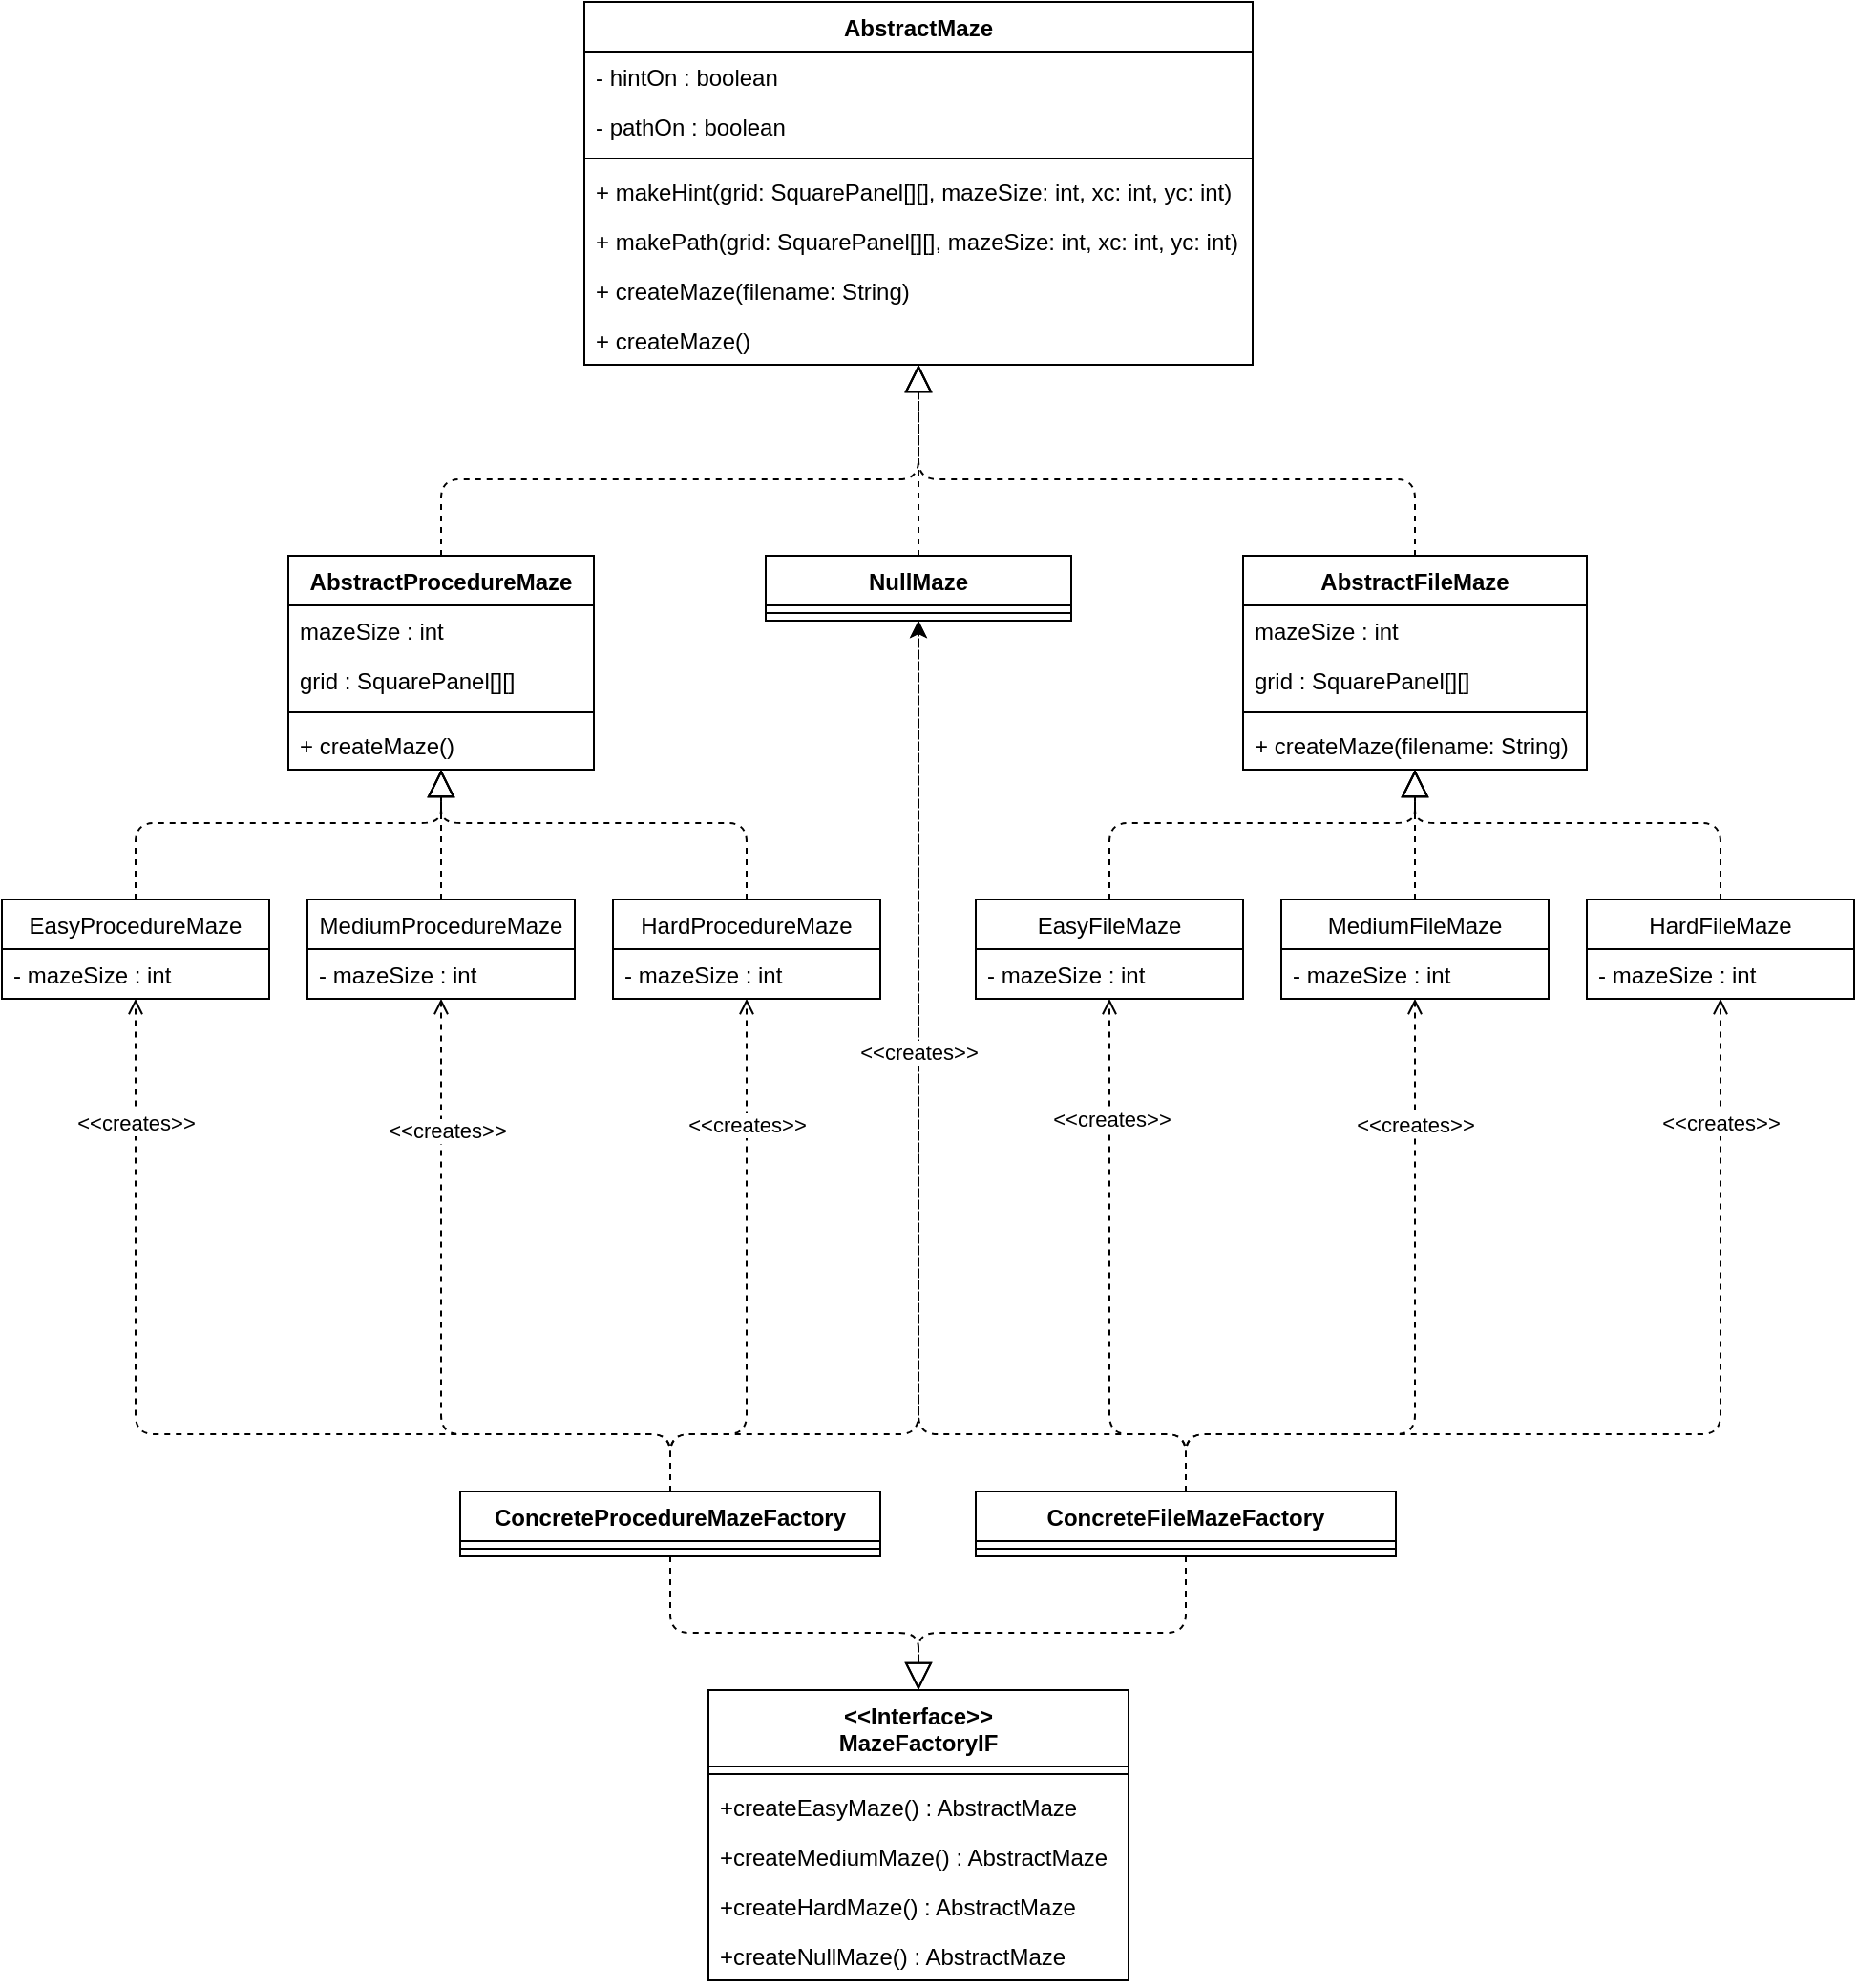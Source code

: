 <mxfile version="14.5.1" type="device"><diagram id="VEP00qLJtgZeo6yk8h0T" name="Page-1"><mxGraphModel dx="1024" dy="1692" grid="1" gridSize="10" guides="1" tooltips="1" connect="1" arrows="1" fold="1" page="1" pageScale="1" pageWidth="850" pageHeight="1100" math="0" shadow="0"><root><mxCell id="0"/><mxCell id="1" parent="0"/><mxCell id="Vpfd9LCFVrgCphMwSVK6-1" value="AbstractMaze" style="swimlane;fontStyle=1;align=center;verticalAlign=top;childLayout=stackLayout;horizontal=1;startSize=26;horizontalStack=0;resizeParent=1;resizeParentMax=0;resizeLast=0;collapsible=1;marginBottom=0;" parent="1" vertex="1"><mxGeometry x="305" y="-30" width="350" height="190" as="geometry"><mxRectangle x="320" y="40" width="110" height="26" as="alternateBounds"/></mxGeometry></mxCell><mxCell id="Vpfd9LCFVrgCphMwSVK6-5" value="- hintOn : boolean" style="text;strokeColor=none;fillColor=none;align=left;verticalAlign=top;spacingLeft=4;spacingRight=4;overflow=hidden;rotatable=0;points=[[0,0.5],[1,0.5]];portConstraint=eastwest;" parent="Vpfd9LCFVrgCphMwSVK6-1" vertex="1"><mxGeometry y="26" width="350" height="26" as="geometry"/></mxCell><mxCell id="Vpfd9LCFVrgCphMwSVK6-6" value="- pathOn : boolean" style="text;strokeColor=none;fillColor=none;align=left;verticalAlign=top;spacingLeft=4;spacingRight=4;overflow=hidden;rotatable=0;points=[[0,0.5],[1,0.5]];portConstraint=eastwest;" parent="Vpfd9LCFVrgCphMwSVK6-1" vertex="1"><mxGeometry y="52" width="350" height="26" as="geometry"/></mxCell><mxCell id="Vpfd9LCFVrgCphMwSVK6-3" value="" style="line;strokeWidth=1;fillColor=none;align=left;verticalAlign=middle;spacingTop=-1;spacingLeft=3;spacingRight=3;rotatable=0;labelPosition=right;points=[];portConstraint=eastwest;" parent="Vpfd9LCFVrgCphMwSVK6-1" vertex="1"><mxGeometry y="78" width="350" height="8" as="geometry"/></mxCell><mxCell id="Vpfd9LCFVrgCphMwSVK6-4" value="+ makeHint(grid: SquarePanel[][], mazeSize: int, xc: int, yc: int)" style="text;strokeColor=none;fillColor=none;align=left;verticalAlign=top;spacingLeft=4;spacingRight=4;overflow=hidden;rotatable=0;points=[[0,0.5],[1,0.5]];portConstraint=eastwest;" parent="Vpfd9LCFVrgCphMwSVK6-1" vertex="1"><mxGeometry y="86" width="350" height="26" as="geometry"/></mxCell><mxCell id="Vpfd9LCFVrgCphMwSVK6-7" value="+ makePath(grid: SquarePanel[][], mazeSize: int, xc: int, yc: int)" style="text;strokeColor=none;fillColor=none;align=left;verticalAlign=top;spacingLeft=4;spacingRight=4;overflow=hidden;rotatable=0;points=[[0,0.5],[1,0.5]];portConstraint=eastwest;" parent="Vpfd9LCFVrgCphMwSVK6-1" vertex="1"><mxGeometry y="112" width="350" height="26" as="geometry"/></mxCell><mxCell id="Vpfd9LCFVrgCphMwSVK6-40" value="+ createMaze(filename: String)" style="text;strokeColor=none;fillColor=none;align=left;verticalAlign=top;spacingLeft=4;spacingRight=4;overflow=hidden;rotatable=0;points=[[0,0.5],[1,0.5]];portConstraint=eastwest;" parent="Vpfd9LCFVrgCphMwSVK6-1" vertex="1"><mxGeometry y="138" width="350" height="26" as="geometry"/></mxCell><mxCell id="Vpfd9LCFVrgCphMwSVK6-41" value="+ createMaze()" style="text;strokeColor=none;fillColor=none;align=left;verticalAlign=top;spacingLeft=4;spacingRight=4;overflow=hidden;rotatable=0;points=[[0,0.5],[1,0.5]];portConstraint=eastwest;" parent="Vpfd9LCFVrgCphMwSVK6-1" vertex="1"><mxGeometry y="164" width="350" height="26" as="geometry"/></mxCell><mxCell id="Vpfd9LCFVrgCphMwSVK6-8" value="AbstractProcedureMaze" style="swimlane;fontStyle=1;align=center;verticalAlign=top;childLayout=stackLayout;horizontal=1;startSize=26;horizontalStack=0;resizeParent=1;resizeParentMax=0;resizeLast=0;collapsible=1;marginBottom=0;" parent="1" vertex="1"><mxGeometry x="150" y="260" width="160" height="112" as="geometry"><mxRectangle x="150" y="260" width="170" height="26" as="alternateBounds"/></mxGeometry></mxCell><mxCell id="Vpfd9LCFVrgCphMwSVK6-12" value="mazeSize : int" style="text;strokeColor=none;fillColor=none;align=left;verticalAlign=top;spacingLeft=4;spacingRight=4;overflow=hidden;rotatable=0;points=[[0,0.5],[1,0.5]];portConstraint=eastwest;" parent="Vpfd9LCFVrgCphMwSVK6-8" vertex="1"><mxGeometry y="26" width="160" height="26" as="geometry"/></mxCell><mxCell id="Vpfd9LCFVrgCphMwSVK6-13" value="grid : SquarePanel[][]" style="text;strokeColor=none;fillColor=none;align=left;verticalAlign=top;spacingLeft=4;spacingRight=4;overflow=hidden;rotatable=0;points=[[0,0.5],[1,0.5]];portConstraint=eastwest;" parent="Vpfd9LCFVrgCphMwSVK6-8" vertex="1"><mxGeometry y="52" width="160" height="26" as="geometry"/></mxCell><mxCell id="Vpfd9LCFVrgCphMwSVK6-10" value="" style="line;strokeWidth=1;fillColor=none;align=left;verticalAlign=middle;spacingTop=-1;spacingLeft=3;spacingRight=3;rotatable=0;labelPosition=right;points=[];portConstraint=eastwest;" parent="Vpfd9LCFVrgCphMwSVK6-8" vertex="1"><mxGeometry y="78" width="160" height="8" as="geometry"/></mxCell><mxCell id="Vpfd9LCFVrgCphMwSVK6-11" value="+ createMaze()" style="text;strokeColor=none;fillColor=none;align=left;verticalAlign=top;spacingLeft=4;spacingRight=4;overflow=hidden;rotatable=0;points=[[0,0.5],[1,0.5]];portConstraint=eastwest;" parent="Vpfd9LCFVrgCphMwSVK6-8" vertex="1"><mxGeometry y="86" width="160" height="26" as="geometry"/></mxCell><mxCell id="Vpfd9LCFVrgCphMwSVK6-14" value="AbstractFileMaze" style="swimlane;fontStyle=1;align=center;verticalAlign=top;childLayout=stackLayout;horizontal=1;startSize=26;horizontalStack=0;resizeParent=1;resizeParentMax=0;resizeLast=0;collapsible=1;marginBottom=0;" parent="1" vertex="1"><mxGeometry x="650" y="260" width="180" height="112" as="geometry"><mxRectangle x="650" y="260" width="130" height="26" as="alternateBounds"/></mxGeometry></mxCell><mxCell id="Vpfd9LCFVrgCphMwSVK6-15" value="mazeSize : int" style="text;strokeColor=none;fillColor=none;align=left;verticalAlign=top;spacingLeft=4;spacingRight=4;overflow=hidden;rotatable=0;points=[[0,0.5],[1,0.5]];portConstraint=eastwest;" parent="Vpfd9LCFVrgCphMwSVK6-14" vertex="1"><mxGeometry y="26" width="180" height="26" as="geometry"/></mxCell><mxCell id="Vpfd9LCFVrgCphMwSVK6-16" value="grid : SquarePanel[][]" style="text;strokeColor=none;fillColor=none;align=left;verticalAlign=top;spacingLeft=4;spacingRight=4;overflow=hidden;rotatable=0;points=[[0,0.5],[1,0.5]];portConstraint=eastwest;" parent="Vpfd9LCFVrgCphMwSVK6-14" vertex="1"><mxGeometry y="52" width="180" height="26" as="geometry"/></mxCell><mxCell id="Vpfd9LCFVrgCphMwSVK6-17" value="" style="line;strokeWidth=1;fillColor=none;align=left;verticalAlign=middle;spacingTop=-1;spacingLeft=3;spacingRight=3;rotatable=0;labelPosition=right;points=[];portConstraint=eastwest;" parent="Vpfd9LCFVrgCphMwSVK6-14" vertex="1"><mxGeometry y="78" width="180" height="8" as="geometry"/></mxCell><mxCell id="Vpfd9LCFVrgCphMwSVK6-18" value="+ createMaze(filename: String)" style="text;strokeColor=none;fillColor=none;align=left;verticalAlign=top;spacingLeft=4;spacingRight=4;overflow=hidden;rotatable=0;points=[[0,0.5],[1,0.5]];portConstraint=eastwest;" parent="Vpfd9LCFVrgCphMwSVK6-14" vertex="1"><mxGeometry y="86" width="180" height="26" as="geometry"/></mxCell><mxCell id="Vpfd9LCFVrgCphMwSVK6-19" value="EasyProcedureMaze" style="swimlane;fontStyle=0;childLayout=stackLayout;horizontal=1;startSize=26;fillColor=none;horizontalStack=0;resizeParent=1;resizeParentMax=0;resizeLast=0;collapsible=1;marginBottom=0;" parent="1" vertex="1"><mxGeometry y="440" width="140" height="52" as="geometry"><mxRectangle y="440" width="140" height="26" as="alternateBounds"/></mxGeometry></mxCell><mxCell id="Vpfd9LCFVrgCphMwSVK6-20" value="- mazeSize : int" style="text;strokeColor=none;fillColor=none;align=left;verticalAlign=top;spacingLeft=4;spacingRight=4;overflow=hidden;rotatable=0;points=[[0,0.5],[1,0.5]];portConstraint=eastwest;" parent="Vpfd9LCFVrgCphMwSVK6-19" vertex="1"><mxGeometry y="26" width="140" height="26" as="geometry"/></mxCell><mxCell id="Vpfd9LCFVrgCphMwSVK6-23" value="MediumProcedureMaze" style="swimlane;fontStyle=0;childLayout=stackLayout;horizontal=1;startSize=26;fillColor=none;horizontalStack=0;resizeParent=1;resizeParentMax=0;resizeLast=0;collapsible=1;marginBottom=0;" parent="1" vertex="1"><mxGeometry x="160" y="440" width="140" height="52" as="geometry"><mxRectangle x="160" y="440" width="160" height="26" as="alternateBounds"/></mxGeometry></mxCell><mxCell id="Vpfd9LCFVrgCphMwSVK6-24" value="- mazeSize : int" style="text;strokeColor=none;fillColor=none;align=left;verticalAlign=top;spacingLeft=4;spacingRight=4;overflow=hidden;rotatable=0;points=[[0,0.5],[1,0.5]];portConstraint=eastwest;" parent="Vpfd9LCFVrgCphMwSVK6-23" vertex="1"><mxGeometry y="26" width="140" height="26" as="geometry"/></mxCell><mxCell id="Vpfd9LCFVrgCphMwSVK6-25" value="HardProcedureMaze" style="swimlane;fontStyle=0;childLayout=stackLayout;horizontal=1;startSize=26;fillColor=none;horizontalStack=0;resizeParent=1;resizeParentMax=0;resizeLast=0;collapsible=1;marginBottom=0;" parent="1" vertex="1"><mxGeometry x="320" y="440" width="140" height="52" as="geometry"><mxRectangle x="320" y="440" width="140" height="26" as="alternateBounds"/></mxGeometry></mxCell><mxCell id="Vpfd9LCFVrgCphMwSVK6-26" value="- mazeSize : int" style="text;strokeColor=none;fillColor=none;align=left;verticalAlign=top;spacingLeft=4;spacingRight=4;overflow=hidden;rotatable=0;points=[[0,0.5],[1,0.5]];portConstraint=eastwest;" parent="Vpfd9LCFVrgCphMwSVK6-25" vertex="1"><mxGeometry y="26" width="140" height="26" as="geometry"/></mxCell><mxCell id="Vpfd9LCFVrgCphMwSVK6-27" value="EasyFileMaze" style="swimlane;fontStyle=0;childLayout=stackLayout;horizontal=1;startSize=26;fillColor=none;horizontalStack=0;resizeParent=1;resizeParentMax=0;resizeLast=0;collapsible=1;marginBottom=0;" parent="1" vertex="1"><mxGeometry x="510" y="440" width="140" height="52" as="geometry"><mxRectangle x="510" y="440" width="110" height="26" as="alternateBounds"/></mxGeometry></mxCell><mxCell id="Vpfd9LCFVrgCphMwSVK6-28" value="- mazeSize : int" style="text;strokeColor=none;fillColor=none;align=left;verticalAlign=top;spacingLeft=4;spacingRight=4;overflow=hidden;rotatable=0;points=[[0,0.5],[1,0.5]];portConstraint=eastwest;" parent="Vpfd9LCFVrgCphMwSVK6-27" vertex="1"><mxGeometry y="26" width="140" height="26" as="geometry"/></mxCell><mxCell id="Vpfd9LCFVrgCphMwSVK6-29" value="MediumFileMaze" style="swimlane;fontStyle=0;childLayout=stackLayout;horizontal=1;startSize=26;fillColor=none;horizontalStack=0;resizeParent=1;resizeParentMax=0;resizeLast=0;collapsible=1;marginBottom=0;" parent="1" vertex="1"><mxGeometry x="670" y="440" width="140" height="52" as="geometry"><mxRectangle x="670" y="440" width="120" height="26" as="alternateBounds"/></mxGeometry></mxCell><mxCell id="Vpfd9LCFVrgCphMwSVK6-30" value="- mazeSize : int" style="text;strokeColor=none;fillColor=none;align=left;verticalAlign=top;spacingLeft=4;spacingRight=4;overflow=hidden;rotatable=0;points=[[0,0.5],[1,0.5]];portConstraint=eastwest;" parent="Vpfd9LCFVrgCphMwSVK6-29" vertex="1"><mxGeometry y="26" width="140" height="26" as="geometry"/></mxCell><mxCell id="Vpfd9LCFVrgCphMwSVK6-31" value="HardFileMaze" style="swimlane;fontStyle=0;childLayout=stackLayout;horizontal=1;startSize=26;fillColor=none;horizontalStack=0;resizeParent=1;resizeParentMax=0;resizeLast=0;collapsible=1;marginBottom=0;" parent="1" vertex="1"><mxGeometry x="830" y="440" width="140" height="52" as="geometry"><mxRectangle x="830" y="440" width="110" height="26" as="alternateBounds"/></mxGeometry></mxCell><mxCell id="Vpfd9LCFVrgCphMwSVK6-32" value="- mazeSize : int" style="text;strokeColor=none;fillColor=none;align=left;verticalAlign=top;spacingLeft=4;spacingRight=4;overflow=hidden;rotatable=0;points=[[0,0.5],[1,0.5]];portConstraint=eastwest;" parent="Vpfd9LCFVrgCphMwSVK6-31" vertex="1"><mxGeometry y="26" width="140" height="26" as="geometry"/></mxCell><mxCell id="Vpfd9LCFVrgCphMwSVK6-34" value="&lt;&lt;Interface&gt;&gt;&#10;MazeFactoryIF" style="swimlane;fontStyle=1;align=center;verticalAlign=top;childLayout=stackLayout;horizontal=1;startSize=40;horizontalStack=0;resizeParent=1;resizeParentMax=0;resizeLast=0;collapsible=1;marginBottom=0;" parent="1" vertex="1"><mxGeometry x="370" y="854" width="220" height="152" as="geometry"><mxRectangle x="1160" y="120" width="120" height="40" as="alternateBounds"/></mxGeometry></mxCell><mxCell id="Vpfd9LCFVrgCphMwSVK6-36" value="" style="line;strokeWidth=1;fillColor=none;align=left;verticalAlign=middle;spacingTop=-1;spacingLeft=3;spacingRight=3;rotatable=0;labelPosition=right;points=[];portConstraint=eastwest;" parent="Vpfd9LCFVrgCphMwSVK6-34" vertex="1"><mxGeometry y="40" width="220" height="8" as="geometry"/></mxCell><mxCell id="Vpfd9LCFVrgCphMwSVK6-37" value="+createEasyMaze() : AbstractMaze" style="text;strokeColor=none;fillColor=none;align=left;verticalAlign=top;spacingLeft=4;spacingRight=4;overflow=hidden;rotatable=0;points=[[0,0.5],[1,0.5]];portConstraint=eastwest;" parent="Vpfd9LCFVrgCphMwSVK6-34" vertex="1"><mxGeometry y="48" width="220" height="26" as="geometry"/></mxCell><mxCell id="Vpfd9LCFVrgCphMwSVK6-39" value="+createMediumMaze() : AbstractMaze" style="text;strokeColor=none;fillColor=none;align=left;verticalAlign=top;spacingLeft=4;spacingRight=4;overflow=hidden;rotatable=0;points=[[0,0.5],[1,0.5]];portConstraint=eastwest;" parent="Vpfd9LCFVrgCphMwSVK6-34" vertex="1"><mxGeometry y="74" width="220" height="26" as="geometry"/></mxCell><mxCell id="Vpfd9LCFVrgCphMwSVK6-38" value="+createHardMaze() : AbstractMaze" style="text;strokeColor=none;fillColor=none;align=left;verticalAlign=top;spacingLeft=4;spacingRight=4;overflow=hidden;rotatable=0;points=[[0,0.5],[1,0.5]];portConstraint=eastwest;" parent="Vpfd9LCFVrgCphMwSVK6-34" vertex="1"><mxGeometry y="100" width="220" height="26" as="geometry"/></mxCell><mxCell id="Vpfd9LCFVrgCphMwSVK6-55" value="+createNullMaze() : AbstractMaze" style="text;strokeColor=none;fillColor=none;align=left;verticalAlign=top;spacingLeft=4;spacingRight=4;overflow=hidden;rotatable=0;points=[[0,0.5],[1,0.5]];portConstraint=eastwest;" parent="Vpfd9LCFVrgCphMwSVK6-34" vertex="1"><mxGeometry y="126" width="220" height="26" as="geometry"/></mxCell><mxCell id="Vpfd9LCFVrgCphMwSVK6-42" value="NullMaze" style="swimlane;fontStyle=1;align=center;verticalAlign=top;childLayout=stackLayout;horizontal=1;startSize=26;horizontalStack=0;resizeParent=1;resizeParentMax=0;resizeLast=0;collapsible=1;marginBottom=0;" parent="1" vertex="1"><mxGeometry x="400" y="260" width="160" height="34" as="geometry"><mxRectangle x="400" y="260" width="80" height="26" as="alternateBounds"/></mxGeometry></mxCell><mxCell id="Vpfd9LCFVrgCphMwSVK6-44" value="" style="line;strokeWidth=1;fillColor=none;align=left;verticalAlign=middle;spacingTop=-1;spacingLeft=3;spacingRight=3;rotatable=0;labelPosition=right;points=[];portConstraint=eastwest;" parent="Vpfd9LCFVrgCphMwSVK6-42" vertex="1"><mxGeometry y="26" width="160" height="8" as="geometry"/></mxCell><mxCell id="Vpfd9LCFVrgCphMwSVK6-46" value="ConcreteProcedureMazeFactory" style="swimlane;fontStyle=1;align=center;verticalAlign=top;childLayout=stackLayout;horizontal=1;startSize=26;horizontalStack=0;resizeParent=1;resizeParentMax=0;resizeLast=0;collapsible=1;marginBottom=0;" parent="1" vertex="1"><mxGeometry x="240" y="750" width="220" height="34" as="geometry"><mxRectangle x="980" y="50" width="220" height="26" as="alternateBounds"/></mxGeometry></mxCell><mxCell id="Vpfd9LCFVrgCphMwSVK6-48" value="" style="line;strokeWidth=1;fillColor=none;align=left;verticalAlign=middle;spacingTop=-1;spacingLeft=3;spacingRight=3;rotatable=0;labelPosition=right;points=[];portConstraint=eastwest;" parent="Vpfd9LCFVrgCphMwSVK6-46" vertex="1"><mxGeometry y="26" width="220" height="8" as="geometry"/></mxCell><mxCell id="Vpfd9LCFVrgCphMwSVK6-50" value="ConcreteFileMazeFactory" style="swimlane;fontStyle=1;align=center;verticalAlign=top;childLayout=stackLayout;horizontal=1;startSize=26;horizontalStack=0;resizeParent=1;resizeParentMax=0;resizeLast=0;collapsible=1;marginBottom=0;" parent="1" vertex="1"><mxGeometry x="510" y="750" width="220" height="34" as="geometry"><mxRectangle x="1250" y="50" width="180" height="26" as="alternateBounds"/></mxGeometry></mxCell><mxCell id="Vpfd9LCFVrgCphMwSVK6-51" value="" style="line;strokeWidth=1;fillColor=none;align=left;verticalAlign=middle;spacingTop=-1;spacingLeft=3;spacingRight=3;rotatable=0;labelPosition=right;points=[];portConstraint=eastwest;" parent="Vpfd9LCFVrgCphMwSVK6-50" vertex="1"><mxGeometry y="26" width="220" height="8" as="geometry"/></mxCell><mxCell id="Vpfd9LCFVrgCphMwSVK6-52" value="" style="endArrow=block;dashed=1;endFill=0;endSize=12;html=1;exitX=0.5;exitY=1;exitDx=0;exitDy=0;entryX=0.5;entryY=0;entryDx=0;entryDy=0;" parent="1" source="Vpfd9LCFVrgCphMwSVK6-46" target="Vpfd9LCFVrgCphMwSVK6-34" edge="1"><mxGeometry width="160" relative="1" as="geometry"><mxPoint x="330" y="844" as="sourcePoint"/><mxPoint x="490" y="844" as="targetPoint"/><Array as="points"><mxPoint x="350" y="824"/><mxPoint x="480" y="824"/></Array></mxGeometry></mxCell><mxCell id="Vpfd9LCFVrgCphMwSVK6-53" value="" style="endArrow=block;dashed=1;endFill=0;endSize=12;html=1;exitX=0.5;exitY=1;exitDx=0;exitDy=0;entryX=0.5;entryY=0;entryDx=0;entryDy=0;" parent="1" source="Vpfd9LCFVrgCphMwSVK6-50" target="Vpfd9LCFVrgCphMwSVK6-34" edge="1"><mxGeometry width="160" relative="1" as="geometry"><mxPoint x="410" y="830.0" as="sourcePoint"/><mxPoint x="500" y="854" as="targetPoint"/><Array as="points"><mxPoint x="620" y="824"/><mxPoint x="480" y="824"/></Array></mxGeometry></mxCell><mxCell id="Vpfd9LCFVrgCphMwSVK6-54" value="" style="endArrow=open;html=1;exitX=0.5;exitY=0;exitDx=0;exitDy=0;entryX=0.5;entryY=1;entryDx=0;entryDy=0;dashed=1;endFill=0;" parent="1" source="Vpfd9LCFVrgCphMwSVK6-50" target="Vpfd9LCFVrgCphMwSVK6-31" edge="1"><mxGeometry width="50" height="50" relative="1" as="geometry"><mxPoint x="550" y="690" as="sourcePoint"/><mxPoint x="600" y="640" as="targetPoint"/><Array as="points"><mxPoint x="620" y="720"/><mxPoint x="760" y="720"/><mxPoint x="900" y="720"/></Array></mxGeometry></mxCell><mxCell id="Vpfd9LCFVrgCphMwSVK6-67" value="&amp;lt;&amp;lt;creates&amp;gt;&amp;gt;" style="edgeLabel;html=1;align=center;verticalAlign=middle;resizable=0;points=[];" parent="Vpfd9LCFVrgCphMwSVK6-54" vertex="1" connectable="0"><mxGeometry x="0.758" relative="1" as="geometry"><mxPoint as="offset"/></mxGeometry></mxCell><mxCell id="Vpfd9LCFVrgCphMwSVK6-56" value="" style="endArrow=open;html=1;exitX=0.5;exitY=0;exitDx=0;exitDy=0;entryX=0.5;entryY=1;entryDx=0;entryDy=0;dashed=1;endFill=0;" parent="1" source="Vpfd9LCFVrgCphMwSVK6-50" target="Vpfd9LCFVrgCphMwSVK6-29" edge="1"><mxGeometry width="50" height="50" relative="1" as="geometry"><mxPoint x="630" y="760" as="sourcePoint"/><mxPoint x="895" y="476" as="targetPoint"/><Array as="points"><mxPoint x="620" y="720"/><mxPoint x="740" y="720"/></Array></mxGeometry></mxCell><mxCell id="Vpfd9LCFVrgCphMwSVK6-66" value="&amp;lt;&amp;lt;creates&amp;gt;&amp;gt;" style="edgeLabel;html=1;align=center;verticalAlign=middle;resizable=0;points=[];" parent="Vpfd9LCFVrgCphMwSVK6-56" vertex="1" connectable="0"><mxGeometry x="0.651" relative="1" as="geometry"><mxPoint as="offset"/></mxGeometry></mxCell><mxCell id="Vpfd9LCFVrgCphMwSVK6-57" value="" style="endArrow=open;html=1;exitX=0.5;exitY=0;exitDx=0;exitDy=0;entryX=0.5;entryY=1;entryDx=0;entryDy=0;dashed=1;endFill=0;" parent="1" source="Vpfd9LCFVrgCphMwSVK6-50" target="Vpfd9LCFVrgCphMwSVK6-27" edge="1"><mxGeometry width="50" height="50" relative="1" as="geometry"><mxPoint x="640" y="770" as="sourcePoint"/><mxPoint x="905" y="486" as="targetPoint"/><Array as="points"><mxPoint x="620" y="720"/><mxPoint x="580" y="720"/></Array></mxGeometry></mxCell><mxCell id="Vpfd9LCFVrgCphMwSVK6-65" value="&amp;lt;&amp;lt;creates&amp;gt;&amp;gt;" style="edgeLabel;html=1;align=center;verticalAlign=middle;resizable=0;points=[];" parent="Vpfd9LCFVrgCphMwSVK6-57" vertex="1" connectable="0"><mxGeometry x="0.579" y="-1" relative="1" as="geometry"><mxPoint as="offset"/></mxGeometry></mxCell><mxCell id="Vpfd9LCFVrgCphMwSVK6-58" value="" style="endArrow=open;html=1;exitX=0.5;exitY=0;exitDx=0;exitDy=0;entryX=0.5;entryY=1;entryDx=0;entryDy=0;dashed=1;endFill=0;" parent="1" source="Vpfd9LCFVrgCphMwSVK6-46" target="Vpfd9LCFVrgCphMwSVK6-25" edge="1"><mxGeometry width="50" height="50" relative="1" as="geometry"><mxPoint x="550" y="590" as="sourcePoint"/><mxPoint x="600" y="540" as="targetPoint"/><Array as="points"><mxPoint x="350" y="720"/><mxPoint x="390" y="720"/></Array></mxGeometry></mxCell><mxCell id="Vpfd9LCFVrgCphMwSVK6-62" value="&amp;lt;&amp;lt;creates&amp;gt;&amp;gt;" style="edgeLabel;html=1;align=center;verticalAlign=middle;resizable=0;points=[];" parent="Vpfd9LCFVrgCphMwSVK6-58" vertex="1" connectable="0"><mxGeometry x="0.557" relative="1" as="geometry"><mxPoint as="offset"/></mxGeometry></mxCell><mxCell id="Vpfd9LCFVrgCphMwSVK6-60" value="" style="endArrow=open;html=1;exitX=0.5;exitY=0;exitDx=0;exitDy=0;entryX=0.5;entryY=1;entryDx=0;entryDy=0;dashed=1;endFill=0;" parent="1" source="Vpfd9LCFVrgCphMwSVK6-46" target="Vpfd9LCFVrgCphMwSVK6-19" edge="1"><mxGeometry width="50" height="50" relative="1" as="geometry"><mxPoint x="370" y="770" as="sourcePoint"/><mxPoint x="410" y="486" as="targetPoint"/><Array as="points"><mxPoint x="350" y="720"/><mxPoint x="70" y="720"/></Array></mxGeometry></mxCell><mxCell id="Vpfd9LCFVrgCphMwSVK6-64" value="&amp;lt;&amp;lt;creates&amp;gt;&amp;gt;" style="edgeLabel;html=1;align=center;verticalAlign=middle;resizable=0;points=[];" parent="Vpfd9LCFVrgCphMwSVK6-60" vertex="1" connectable="0"><mxGeometry x="0.761" relative="1" as="geometry"><mxPoint as="offset"/></mxGeometry></mxCell><mxCell id="Vpfd9LCFVrgCphMwSVK6-61" value="" style="endArrow=open;html=1;exitX=0.5;exitY=0;exitDx=0;exitDy=0;entryX=0.5;entryY=1;entryDx=0;entryDy=0;dashed=1;endFill=0;" parent="1" source="Vpfd9LCFVrgCphMwSVK6-46" target="Vpfd9LCFVrgCphMwSVK6-23" edge="1"><mxGeometry width="50" height="50" relative="1" as="geometry"><mxPoint x="350" y="750" as="sourcePoint"/><mxPoint x="230" y="492" as="targetPoint"/><Array as="points"><mxPoint x="350" y="720"/><mxPoint x="230" y="720"/></Array></mxGeometry></mxCell><mxCell id="Vpfd9LCFVrgCphMwSVK6-63" value="&amp;lt;&amp;lt;creates&amp;gt;&amp;gt;" style="edgeLabel;html=1;align=center;verticalAlign=middle;resizable=0;points=[];" parent="Vpfd9LCFVrgCphMwSVK6-61" vertex="1" connectable="0"><mxGeometry x="0.638" y="-3" relative="1" as="geometry"><mxPoint as="offset"/></mxGeometry></mxCell><mxCell id="Vpfd9LCFVrgCphMwSVK6-68" value="" style="endArrow=classic;html=1;dashed=1;exitX=0.5;exitY=0;exitDx=0;exitDy=0;entryX=0.5;entryY=1;entryDx=0;entryDy=0;" parent="1" source="Vpfd9LCFVrgCphMwSVK6-50" target="Vpfd9LCFVrgCphMwSVK6-42" edge="1"><mxGeometry width="50" height="50" relative="1" as="geometry"><mxPoint x="470" y="700" as="sourcePoint"/><mxPoint x="520" y="650" as="targetPoint"/><Array as="points"><mxPoint x="620" y="720"/><mxPoint x="480" y="720"/></Array></mxGeometry></mxCell><mxCell id="Vpfd9LCFVrgCphMwSVK6-69" value="" style="endArrow=classic;html=1;dashed=1;exitX=0.5;exitY=0;exitDx=0;exitDy=0;entryX=0.5;entryY=1;entryDx=0;entryDy=0;" parent="1" source="Vpfd9LCFVrgCphMwSVK6-46" target="Vpfd9LCFVrgCphMwSVK6-42" edge="1"><mxGeometry width="50" height="50" relative="1" as="geometry"><mxPoint x="630" y="760" as="sourcePoint"/><mxPoint x="530" y="660" as="targetPoint"/><Array as="points"><mxPoint x="350" y="720"/><mxPoint x="480" y="720"/></Array></mxGeometry></mxCell><mxCell id="Vpfd9LCFVrgCphMwSVK6-70" value="&amp;lt;&amp;lt;creates&amp;gt;&amp;gt;" style="edgeLabel;html=1;align=center;verticalAlign=middle;resizable=0;points=[];" parent="Vpfd9LCFVrgCphMwSVK6-69" vertex="1" connectable="0"><mxGeometry x="0.345" y="-1" relative="1" as="geometry"><mxPoint x="-1" y="34.17" as="offset"/></mxGeometry></mxCell><mxCell id="Vpfd9LCFVrgCphMwSVK6-71" value="" style="endArrow=block;dashed=1;endFill=0;endSize=12;html=1;entryX=0.5;entryY=1;entryDx=0;entryDy=0;exitX=0.5;exitY=0;exitDx=0;exitDy=0;" parent="1" source="Vpfd9LCFVrgCphMwSVK6-42" target="Vpfd9LCFVrgCphMwSVK6-1" edge="1"><mxGeometry width="160" relative="1" as="geometry"><mxPoint x="310" y="260" as="sourcePoint"/><mxPoint x="470" y="260" as="targetPoint"/></mxGeometry></mxCell><mxCell id="Vpfd9LCFVrgCphMwSVK6-72" value="" style="endArrow=block;dashed=1;endFill=0;endSize=12;html=1;entryX=0.5;entryY=1;entryDx=0;entryDy=0;exitX=0.5;exitY=0;exitDx=0;exitDy=0;" parent="1" source="Vpfd9LCFVrgCphMwSVK6-8" target="Vpfd9LCFVrgCphMwSVK6-1" edge="1"><mxGeometry width="160" relative="1" as="geometry"><mxPoint x="450" y="270" as="sourcePoint"/><mxPoint x="385" y="76.0" as="targetPoint"/><Array as="points"><mxPoint x="230" y="220"/><mxPoint x="480" y="220"/></Array></mxGeometry></mxCell><mxCell id="Vpfd9LCFVrgCphMwSVK6-73" value="" style="endArrow=block;dashed=1;endFill=0;endSize=12;html=1;entryX=0.5;entryY=1;entryDx=0;entryDy=0;exitX=0.5;exitY=0;exitDx=0;exitDy=0;" parent="1" source="Vpfd9LCFVrgCphMwSVK6-14" target="Vpfd9LCFVrgCphMwSVK6-1" edge="1"><mxGeometry width="160" relative="1" as="geometry"><mxPoint x="460" y="280" as="sourcePoint"/><mxPoint x="395" y="86.0" as="targetPoint"/><Array as="points"><mxPoint x="740" y="220"/><mxPoint x="480" y="220"/></Array></mxGeometry></mxCell><mxCell id="Vpfd9LCFVrgCphMwSVK6-74" value="" style="endArrow=block;dashed=1;endFill=0;endSize=12;html=1;entryX=0.5;entryY=1;entryDx=0;entryDy=0;exitX=0.5;exitY=0;exitDx=0;exitDy=0;" parent="1" source="Vpfd9LCFVrgCphMwSVK6-27" target="Vpfd9LCFVrgCphMwSVK6-14" edge="1"><mxGeometry width="160" relative="1" as="geometry"><mxPoint x="725" y="270" as="sourcePoint"/><mxPoint x="385" y="76.0" as="targetPoint"/><Array as="points"><mxPoint x="580" y="400"/><mxPoint x="740" y="400"/></Array></mxGeometry></mxCell><mxCell id="Vpfd9LCFVrgCphMwSVK6-75" value="" style="endArrow=block;dashed=1;endFill=0;endSize=12;html=1;exitX=0.5;exitY=0;exitDx=0;exitDy=0;entryX=0.5;entryY=1;entryDx=0;entryDy=0;" parent="1" source="Vpfd9LCFVrgCphMwSVK6-29" target="Vpfd9LCFVrgCphMwSVK6-14" edge="1"><mxGeometry width="160" relative="1" as="geometry"><mxPoint x="590" y="450" as="sourcePoint"/><mxPoint x="750" y="296" as="targetPoint"/></mxGeometry></mxCell><mxCell id="Vpfd9LCFVrgCphMwSVK6-76" value="" style="endArrow=block;dashed=1;endFill=0;endSize=12;html=1;exitX=0.5;exitY=0;exitDx=0;exitDy=0;entryX=0.5;entryY=1;entryDx=0;entryDy=0;" parent="1" source="Vpfd9LCFVrgCphMwSVK6-31" target="Vpfd9LCFVrgCphMwSVK6-14" edge="1"><mxGeometry width="160" relative="1" as="geometry"><mxPoint x="600" y="460" as="sourcePoint"/><mxPoint x="780" y="320" as="targetPoint"/><Array as="points"><mxPoint x="900" y="400"/><mxPoint x="740" y="400"/></Array></mxGeometry></mxCell><mxCell id="Vpfd9LCFVrgCphMwSVK6-77" value="" style="endArrow=block;dashed=1;endFill=0;endSize=12;html=1;exitX=0.5;exitY=0;exitDx=0;exitDy=0;entryX=0.5;entryY=1;entryDx=0;entryDy=0;" parent="1" source="Vpfd9LCFVrgCphMwSVK6-19" target="Vpfd9LCFVrgCphMwSVK6-8" edge="1"><mxGeometry width="160" relative="1" as="geometry"><mxPoint x="910" y="450" as="sourcePoint"/><mxPoint x="725" y="296.0" as="targetPoint"/><Array as="points"><mxPoint x="70" y="400"/><mxPoint x="230" y="400"/></Array></mxGeometry></mxCell><mxCell id="Vpfd9LCFVrgCphMwSVK6-78" value="" style="endArrow=block;dashed=1;endFill=0;endSize=12;html=1;exitX=0.5;exitY=0;exitDx=0;exitDy=0;entryX=0.5;entryY=1;entryDx=0;entryDy=0;" parent="1" source="Vpfd9LCFVrgCphMwSVK6-23" target="Vpfd9LCFVrgCphMwSVK6-8" edge="1"><mxGeometry width="160" relative="1" as="geometry"><mxPoint x="80" y="450" as="sourcePoint"/><mxPoint x="260" y="330" as="targetPoint"/></mxGeometry></mxCell><mxCell id="Vpfd9LCFVrgCphMwSVK6-79" value="" style="endArrow=block;dashed=1;endFill=0;endSize=12;html=1;exitX=0.5;exitY=0;exitDx=0;exitDy=0;entryX=0.5;entryY=1;entryDx=0;entryDy=0;" parent="1" source="Vpfd9LCFVrgCphMwSVK6-25" target="Vpfd9LCFVrgCphMwSVK6-8" edge="1"><mxGeometry width="160" relative="1" as="geometry"><mxPoint x="240" y="450" as="sourcePoint"/><mxPoint x="245" y="296.0" as="targetPoint"/><Array as="points"><mxPoint x="390" y="400"/><mxPoint x="230" y="400"/></Array></mxGeometry></mxCell></root></mxGraphModel></diagram></mxfile>